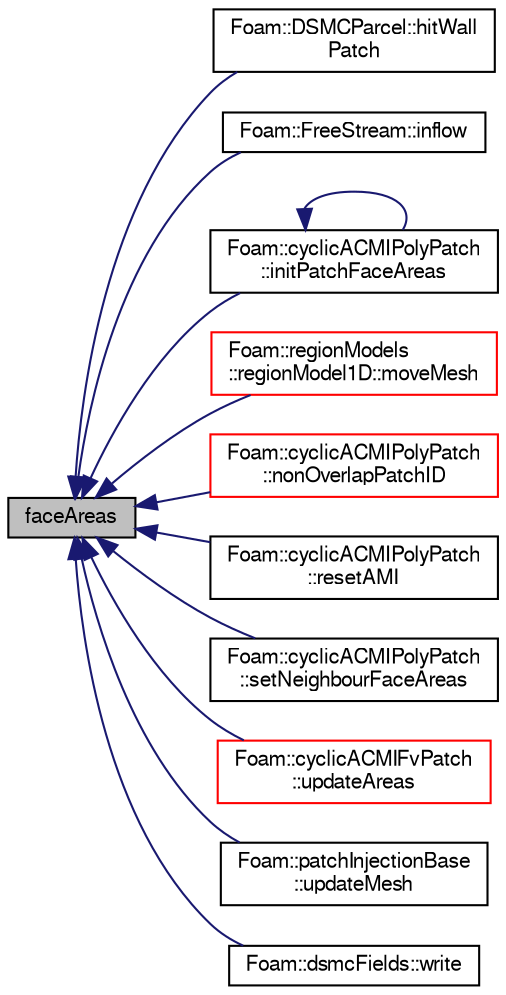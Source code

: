 digraph "faceAreas"
{
  bgcolor="transparent";
  edge [fontname="FreeSans",fontsize="10",labelfontname="FreeSans",labelfontsize="10"];
  node [fontname="FreeSans",fontsize="10",shape=record];
  rankdir="LR";
  Node1 [label="faceAreas",height=0.2,width=0.4,color="black", fillcolor="grey75", style="filled" fontcolor="black"];
  Node1 -> Node2 [dir="back",color="midnightblue",fontsize="10",style="solid",fontname="FreeSans"];
  Node2 [label="Foam::DSMCParcel::hitWall\lPatch",height=0.2,width=0.4,color="black",URL="$a00564.html#a2f016956a18640904586b7df825867c8",tooltip="Overridable function to handle the particle hitting a wallPatch. "];
  Node1 -> Node3 [dir="back",color="midnightblue",fontsize="10",style="solid",fontname="FreeSans"];
  Node3 [label="Foam::FreeStream::inflow",height=0.2,width=0.4,color="black",URL="$a00835.html#a84e6a7b742df4fcb240fff3040770a0b",tooltip="Introduce particles. "];
  Node1 -> Node4 [dir="back",color="midnightblue",fontsize="10",style="solid",fontname="FreeSans"];
  Node4 [label="Foam::cyclicACMIPolyPatch\l::initPatchFaceAreas",height=0.2,width=0.4,color="black",URL="$a00443.html#aa57676fa04a2dc3f3b97dffe3fa437a8",tooltip="Initialise patch face areas. "];
  Node4 -> Node4 [dir="back",color="midnightblue",fontsize="10",style="solid",fontname="FreeSans"];
  Node1 -> Node5 [dir="back",color="midnightblue",fontsize="10",style="solid",fontname="FreeSans"];
  Node5 [label="Foam::regionModels\l::regionModel1D::moveMesh",height=0.2,width=0.4,color="red",URL="$a02073.html#a0a91c4b420000422e4467d50e2baf2e1",tooltip="Move mesh points according to change in cell volumes. "];
  Node1 -> Node6 [dir="back",color="midnightblue",fontsize="10",style="solid",fontname="FreeSans"];
  Node6 [label="Foam::cyclicACMIPolyPatch\l::nonOverlapPatchID",height=0.2,width=0.4,color="red",URL="$a00443.html#aa98f1f06c72bf847ad4876603e192719",tooltip="Non-overlapping patch ID. "];
  Node1 -> Node7 [dir="back",color="midnightblue",fontsize="10",style="solid",fontname="FreeSans"];
  Node7 [label="Foam::cyclicACMIPolyPatch\l::resetAMI",height=0.2,width=0.4,color="black",URL="$a00443.html#ac378774325ececbf6413adfeeaa2a68f",tooltip="Reset the AMI interpolator. "];
  Node1 -> Node8 [dir="back",color="midnightblue",fontsize="10",style="solid",fontname="FreeSans"];
  Node8 [label="Foam::cyclicACMIPolyPatch\l::setNeighbourFaceAreas",height=0.2,width=0.4,color="black",URL="$a00443.html#a0575f932710bc25e8fd678be627a783d",tooltip="Set neighbour ACMI patch areas. "];
  Node1 -> Node9 [dir="back",color="midnightblue",fontsize="10",style="solid",fontname="FreeSans"];
  Node9 [label="Foam::cyclicACMIFvPatch\l::updateAreas",height=0.2,width=0.4,color="red",URL="$a00434.html#aed132c748958e8dfd911d88f3def2914",tooltip="Update the patch areas after AMI update. "];
  Node1 -> Node10 [dir="back",color="midnightblue",fontsize="10",style="solid",fontname="FreeSans"];
  Node10 [label="Foam::patchInjectionBase\l::updateMesh",height=0.2,width=0.4,color="black",URL="$a01752.html#a6d43ae10cf9dba5b6063e706ab5534e3",tooltip="Update patch geometry and derived info for injection locations. "];
  Node1 -> Node11 [dir="back",color="midnightblue",fontsize="10",style="solid",fontname="FreeSans"];
  Node11 [label="Foam::dsmcFields::write",height=0.2,width=0.4,color="black",URL="$a00563.html#aac759501cf6c7895a70eecbef0226ae1",tooltip="Calculate the dsmcFields and write. "];
}
